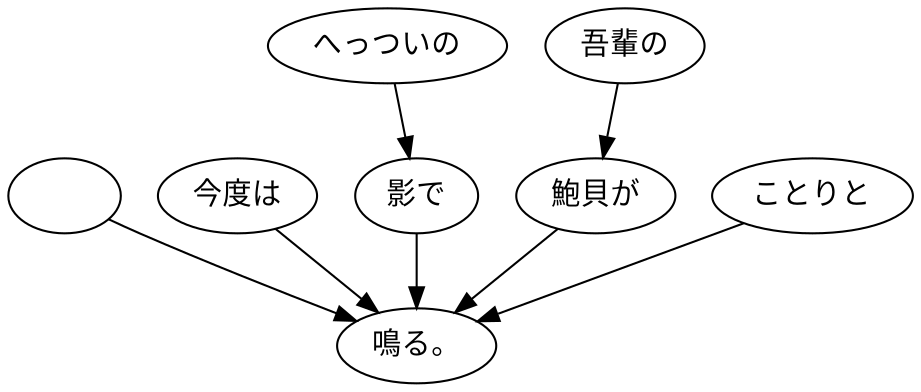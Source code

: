 digraph graph3305 {
	node0 [label="　"];
	node1 [label="今度は"];
	node2 [label="へっついの"];
	node3 [label="影で"];
	node4 [label="吾輩の"];
	node5 [label="鮑貝が"];
	node6 [label="ことりと"];
	node7 [label="鳴る。"];
	node0 -> node7;
	node1 -> node7;
	node2 -> node3;
	node3 -> node7;
	node4 -> node5;
	node5 -> node7;
	node6 -> node7;
}
